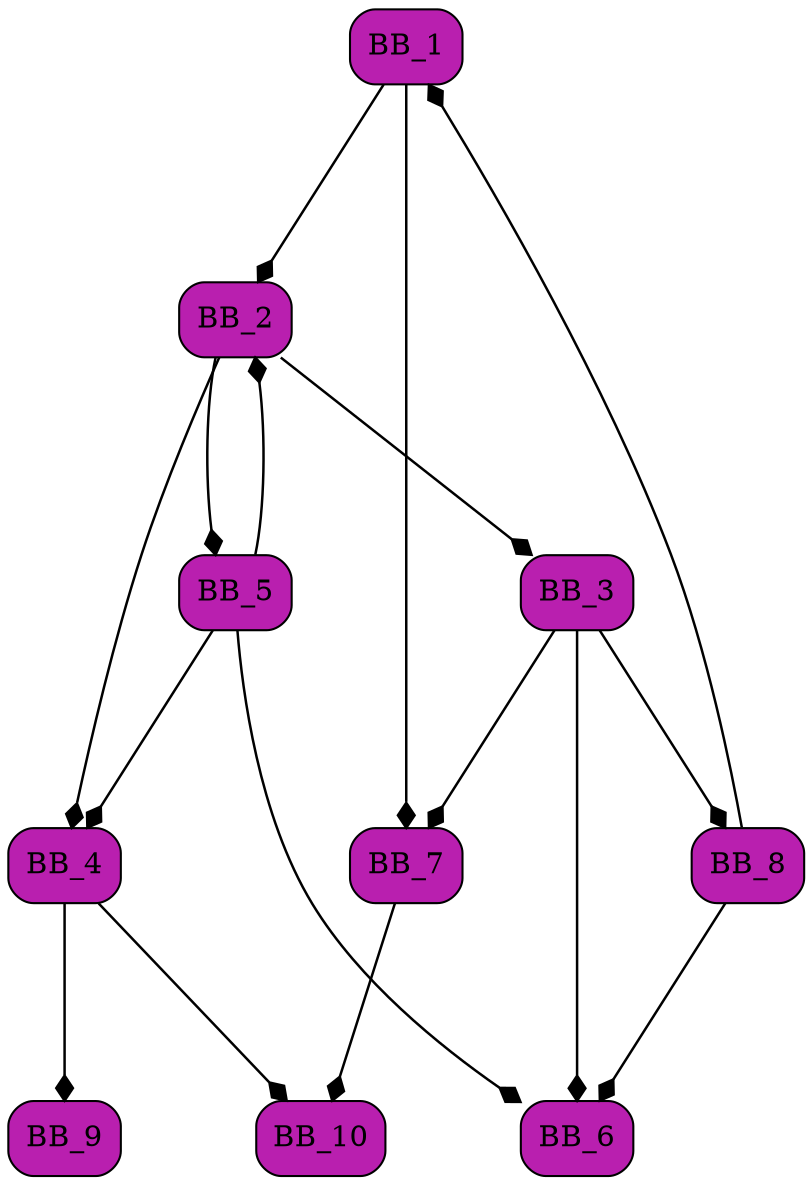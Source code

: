 digraph List {
	dpi = 100;
	fontname = "Comic Sans MS";
	fontsize = 20;
	rankdir  = TB;
graph [fillcolor = lightgreen, ranksep = 1.3, nodesep = 0.5,style = "rounded", color = green, penwidth = 2];
edge [color = black, arrowhead = diamond, arrowsize = 1, penwidth = 1.2];
BB_1[shape = Mrecord, style = filled,fillcolor = "#B91FAF"];
BB_1 -> BB_2;
BB_1 -> BB_7;
BB_2[shape = Mrecord, style = filled,fillcolor = "#B91FAF"];
BB_2 -> BB_3;
BB_2 -> BB_4;
BB_2 -> BB_5;
BB_3[shape = Mrecord, style = filled,fillcolor = "#B91FAF"];
BB_3 -> BB_6;
BB_3 -> BB_7;
BB_3 -> BB_8;
BB_4[shape = Mrecord, style = filled,fillcolor = "#B91FAF"];
BB_4 -> BB_9;
BB_4 -> BB_10;
BB_5[shape = Mrecord, style = filled,fillcolor = "#B91FAF"];
BB_5 -> BB_2;
BB_5 -> BB_4;
BB_5 -> BB_6;
BB_6[shape = Mrecord, style = filled,fillcolor = "#B91FAF"];
BB_7[shape = Mrecord, style = filled,fillcolor = "#B91FAF"];
BB_7 -> BB_10;
BB_8[shape = Mrecord, style = filled,fillcolor = "#B91FAF"];
BB_8 -> BB_6;
BB_8 -> BB_1;
BB_9[shape = Mrecord, style = filled,fillcolor = "#B91FAF"];
BB_10[shape = Mrecord, style = filled,fillcolor = "#B91FAF"];
}
